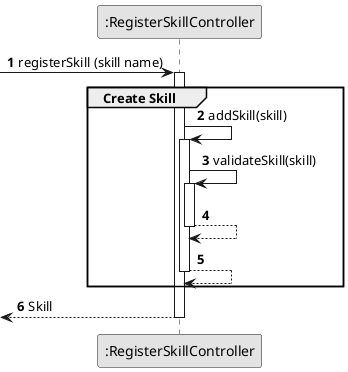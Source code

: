 @startuml
skinparam monochrome true
skinparam packageStyle rectangle
skinparam shadowing false

autonumber

'hide footbox
participant ":RegisterSkillController" as CTRL





                 -> CTRL : registerSkill (skill name)
            activate CTRL
    group Create Skill

                                        CTRL -> CTRL: addSkill(skill)

                                                                           activate CTRL
                                                                               CTRL -> CTRL: validateSkill(skill)
                                                                               activate CTRL
                                                                                   CTRL --> CTRL
                                                                               deactivate CTRL

                                                                               CTRL --> CTRL
                                                                               deactivate CTRL
                                                                               end

             <-- CTRL : Skill
            deactivate CTRL






@enduml